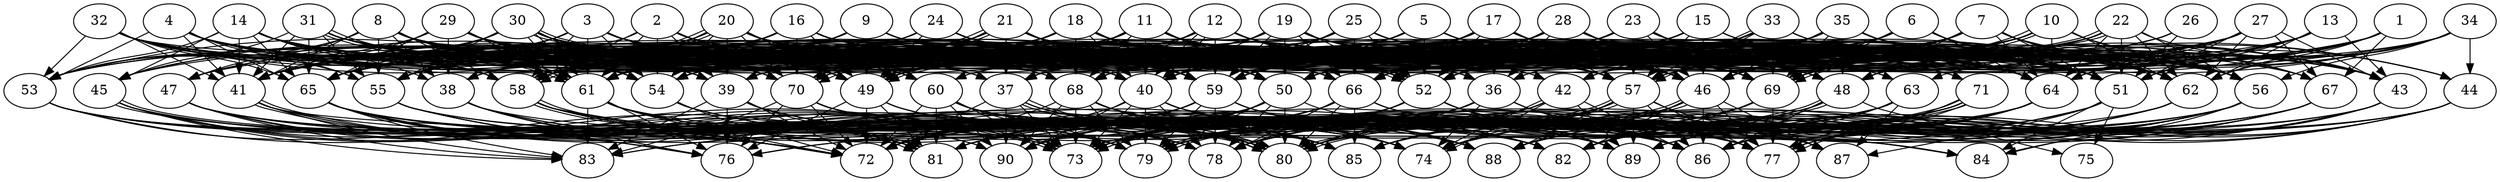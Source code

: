 // DAG automatically generated by daggen at Wed Apr 12 12:23:39 2017
// ./daggen --dot -n 90 --jump=1 --fat=0.8 --regularity=0.8 --density=0.8 
digraph G {
  1 [size="19517939494", alpha="0.12"]
  1 -> 39 [size ="536870912"]
  1 -> 48 [size ="536870912"]
  1 -> 51 [size ="536870912"]
  1 -> 55 [size ="536870912"]
  1 -> 62 [size ="536870912"]
  1 -> 63 [size ="536870912"]
  1 -> 64 [size ="536870912"]
  1 -> 66 [size ="536870912"]
  1 -> 67 [size ="536870912"]
  1 -> 69 [size ="536870912"]
  2 [size="1073741824000", alpha="0.19"]
  2 -> 39 [size ="838860800"]
  2 -> 46 [size ="838860800"]
  2 -> 49 [size ="838860800"]
  2 -> 54 [size ="838860800"]
  2 -> 55 [size ="838860800"]
  2 -> 58 [size ="838860800"]
  2 -> 61 [size ="838860800"]
  2 -> 62 [size ="838860800"]
  2 -> 66 [size ="838860800"]
  2 -> 69 [size ="838860800"]
  3 [size="359174995740", alpha="0.19"]
  3 -> 41 [size ="411041792"]
  3 -> 46 [size ="411041792"]
  3 -> 47 [size ="411041792"]
  3 -> 48 [size ="411041792"]
  3 -> 49 [size ="411041792"]
  3 -> 50 [size ="411041792"]
  3 -> 54 [size ="411041792"]
  3 -> 55 [size ="411041792"]
  3 -> 57 [size ="411041792"]
  3 -> 58 [size ="411041792"]
  3 -> 59 [size ="411041792"]
  3 -> 61 [size ="411041792"]
  3 -> 62 [size ="411041792"]
  3 -> 70 [size ="411041792"]
  4 [size="368293445632", alpha="0.12"]
  4 -> 37 [size ="411041792"]
  4 -> 39 [size ="411041792"]
  4 -> 41 [size ="411041792"]
  4 -> 46 [size ="411041792"]
  4 -> 49 [size ="411041792"]
  4 -> 52 [size ="411041792"]
  4 -> 53 [size ="411041792"]
  4 -> 55 [size ="411041792"]
  4 -> 58 [size ="411041792"]
  4 -> 59 [size ="411041792"]
  4 -> 60 [size ="411041792"]
  4 -> 62 [size ="411041792"]
  4 -> 65 [size ="411041792"]
  4 -> 68 [size ="411041792"]
  5 [size="542872304003", alpha="0.02"]
  5 -> 38 [size ="838860800"]
  5 -> 46 [size ="838860800"]
  5 -> 49 [size ="838860800"]
  5 -> 51 [size ="838860800"]
  5 -> 52 [size ="838860800"]
  5 -> 54 [size ="838860800"]
  5 -> 56 [size ="838860800"]
  5 -> 59 [size ="838860800"]
  5 -> 60 [size ="838860800"]
  5 -> 61 [size ="838860800"]
  5 -> 64 [size ="838860800"]
  6 [size="782757789696", alpha="0.02"]
  6 -> 36 [size ="679477248"]
  6 -> 39 [size ="679477248"]
  6 -> 46 [size ="679477248"]
  6 -> 49 [size ="679477248"]
  6 -> 51 [size ="679477248"]
  6 -> 52 [size ="679477248"]
  6 -> 54 [size ="679477248"]
  6 -> 55 [size ="679477248"]
  6 -> 56 [size ="679477248"]
  6 -> 59 [size ="679477248"]
  6 -> 62 [size ="679477248"]
  6 -> 64 [size ="679477248"]
  6 -> 69 [size ="679477248"]
  7 [size="1010534807758", alpha="0.14"]
  7 -> 37 [size ="679477248"]
  7 -> 41 [size ="679477248"]
  7 -> 43 [size ="679477248"]
  7 -> 46 [size ="679477248"]
  7 -> 48 [size ="679477248"]
  7 -> 49 [size ="679477248"]
  7 -> 51 [size ="679477248"]
  7 -> 54 [size ="679477248"]
  7 -> 56 [size ="679477248"]
  7 -> 57 [size ="679477248"]
  7 -> 59 [size ="679477248"]
  7 -> 61 [size ="679477248"]
  7 -> 62 [size ="679477248"]
  7 -> 64 [size ="679477248"]
  7 -> 69 [size ="679477248"]
  7 -> 70 [size ="679477248"]
  8 [size="3522626045", alpha="0.18"]
  8 -> 38 [size ="134217728"]
  8 -> 39 [size ="134217728"]
  8 -> 40 [size ="134217728"]
  8 -> 41 [size ="134217728"]
  8 -> 46 [size ="134217728"]
  8 -> 47 [size ="134217728"]
  8 -> 49 [size ="134217728"]
  8 -> 50 [size ="134217728"]
  8 -> 53 [size ="134217728"]
  8 -> 54 [size ="134217728"]
  8 -> 55 [size ="134217728"]
  8 -> 56 [size ="134217728"]
  8 -> 57 [size ="134217728"]
  8 -> 58 [size ="134217728"]
  8 -> 59 [size ="134217728"]
  8 -> 61 [size ="134217728"]
  8 -> 64 [size ="134217728"]
  8 -> 66 [size ="134217728"]
  8 -> 69 [size ="134217728"]
  8 -> 70 [size ="134217728"]
  9 [size="782757789696", alpha="0.16"]
  9 -> 36 [size ="679477248"]
  9 -> 41 [size ="679477248"]
  9 -> 48 [size ="679477248"]
  9 -> 49 [size ="679477248"]
  9 -> 51 [size ="679477248"]
  9 -> 54 [size ="679477248"]
  9 -> 55 [size ="679477248"]
  9 -> 57 [size ="679477248"]
  9 -> 58 [size ="679477248"]
  9 -> 59 [size ="679477248"]
  9 -> 61 [size ="679477248"]
  9 -> 64 [size ="679477248"]
  9 -> 65 [size ="679477248"]
  9 -> 69 [size ="679477248"]
  10 [size="28991029248", alpha="0.16"]
  10 -> 39 [size ="75497472"]
  10 -> 40 [size ="75497472"]
  10 -> 46 [size ="75497472"]
  10 -> 56 [size ="75497472"]
  10 -> 57 [size ="75497472"]
  10 -> 58 [size ="75497472"]
  10 -> 60 [size ="75497472"]
  10 -> 61 [size ="75497472"]
  10 -> 62 [size ="75497472"]
  10 -> 64 [size ="75497472"]
  10 -> 67 [size ="75497472"]
  10 -> 68 [size ="75497472"]
  10 -> 69 [size ="75497472"]
  10 -> 69 [size ="75497472"]
  11 [size="180032959065", alpha="0.02"]
  11 -> 37 [size ="209715200"]
  11 -> 38 [size ="209715200"]
  11 -> 39 [size ="209715200"]
  11 -> 40 [size ="209715200"]
  11 -> 41 [size ="209715200"]
  11 -> 42 [size ="209715200"]
  11 -> 43 [size ="209715200"]
  11 -> 46 [size ="209715200"]
  11 -> 47 [size ="209715200"]
  11 -> 48 [size ="209715200"]
  11 -> 49 [size ="209715200"]
  11 -> 50 [size ="209715200"]
  11 -> 51 [size ="209715200"]
  11 -> 54 [size ="209715200"]
  11 -> 55 [size ="209715200"]
  11 -> 56 [size ="209715200"]
  11 -> 58 [size ="209715200"]
  11 -> 61 [size ="209715200"]
  11 -> 62 [size ="209715200"]
  11 -> 64 [size ="209715200"]
  11 -> 65 [size ="209715200"]
  11 -> 66 [size ="209715200"]
  11 -> 68 [size ="209715200"]
  11 -> 69 [size ="209715200"]
  11 -> 71 [size ="209715200"]
  12 [size="25001352814", alpha="0.15"]
  12 -> 36 [size ="536870912"]
  12 -> 39 [size ="536870912"]
  12 -> 40 [size ="536870912"]
  12 -> 40 [size ="536870912"]
  12 -> 46 [size ="536870912"]
  12 -> 48 [size ="536870912"]
  12 -> 49 [size ="536870912"]
  12 -> 52 [size ="536870912"]
  12 -> 54 [size ="536870912"]
  12 -> 59 [size ="536870912"]
  12 -> 61 [size ="536870912"]
  12 -> 62 [size ="536870912"]
  12 -> 64 [size ="536870912"]
  12 -> 65 [size ="536870912"]
  12 -> 68 [size ="536870912"]
  12 -> 69 [size ="536870912"]
  13 [size="271399048267", alpha="0.16"]
  13 -> 40 [size ="838860800"]
  13 -> 42 [size ="838860800"]
  13 -> 43 [size ="838860800"]
  13 -> 48 [size ="838860800"]
  13 -> 50 [size ="838860800"]
  13 -> 51 [size ="838860800"]
  13 -> 52 [size ="838860800"]
  13 -> 62 [size ="838860800"]
  13 -> 64 [size ="838860800"]
  13 -> 66 [size ="838860800"]
  13 -> 69 [size ="838860800"]
  14 [size="31738849302", alpha="0.18"]
  14 -> 37 [size ="33554432"]
  14 -> 38 [size ="33554432"]
  14 -> 41 [size ="33554432"]
  14 -> 45 [size ="33554432"]
  14 -> 49 [size ="33554432"]
  14 -> 50 [size ="33554432"]
  14 -> 51 [size ="33554432"]
  14 -> 52 [size ="33554432"]
  14 -> 53 [size ="33554432"]
  14 -> 57 [size ="33554432"]
  14 -> 58 [size ="33554432"]
  14 -> 59 [size ="33554432"]
  14 -> 61 [size ="33554432"]
  14 -> 64 [size ="33554432"]
  14 -> 65 [size ="33554432"]
  14 -> 69 [size ="33554432"]
  14 -> 70 [size ="33554432"]
  15 [size="14085773575", alpha="0.15"]
  15 -> 37 [size ="301989888"]
  15 -> 46 [size ="301989888"]
  15 -> 50 [size ="301989888"]
  15 -> 51 [size ="301989888"]
  15 -> 52 [size ="301989888"]
  15 -> 54 [size ="301989888"]
  15 -> 57 [size ="301989888"]
  15 -> 58 [size ="301989888"]
  15 -> 59 [size ="301989888"]
  15 -> 62 [size ="301989888"]
  15 -> 64 [size ="301989888"]
  15 -> 70 [size ="301989888"]
  16 [size="8589934592", alpha="0.17"]
  16 -> 38 [size ="33554432"]
  16 -> 40 [size ="33554432"]
  16 -> 41 [size ="33554432"]
  16 -> 47 [size ="33554432"]
  16 -> 48 [size ="33554432"]
  16 -> 49 [size ="33554432"]
  16 -> 50 [size ="33554432"]
  16 -> 51 [size ="33554432"]
  16 -> 52 [size ="33554432"]
  16 -> 55 [size ="33554432"]
  16 -> 57 [size ="33554432"]
  16 -> 58 [size ="33554432"]
  16 -> 59 [size ="33554432"]
  16 -> 61 [size ="33554432"]
  16 -> 62 [size ="33554432"]
  16 -> 64 [size ="33554432"]
  16 -> 65 [size ="33554432"]
  16 -> 66 [size ="33554432"]
  16 -> 69 [size ="33554432"]
  16 -> 70 [size ="33554432"]
  17 [size="1073741824000", alpha="0.03"]
  17 -> 36 [size ="838860800"]
  17 -> 37 [size ="838860800"]
  17 -> 41 [size ="838860800"]
  17 -> 43 [size ="838860800"]
  17 -> 46 [size ="838860800"]
  17 -> 49 [size ="838860800"]
  17 -> 50 [size ="838860800"]
  17 -> 51 [size ="838860800"]
  17 -> 52 [size ="838860800"]
  17 -> 53 [size ="838860800"]
  17 -> 55 [size ="838860800"]
  17 -> 57 [size ="838860800"]
  17 -> 58 [size ="838860800"]
  17 -> 59 [size ="838860800"]
  17 -> 62 [size ="838860800"]
  17 -> 63 [size ="838860800"]
  17 -> 64 [size ="838860800"]
  17 -> 65 [size ="838860800"]
  17 -> 66 [size ="838860800"]
  17 -> 67 [size ="838860800"]
  17 -> 69 [size ="838860800"]
  17 -> 70 [size ="838860800"]
  18 [size="2334329470", alpha="0.12"]
  18 -> 36 [size ="75497472"]
  18 -> 38 [size ="75497472"]
  18 -> 40 [size ="75497472"]
  18 -> 41 [size ="75497472"]
  18 -> 43 [size ="75497472"]
  18 -> 46 [size ="75497472"]
  18 -> 49 [size ="75497472"]
  18 -> 50 [size ="75497472"]
  18 -> 51 [size ="75497472"]
  18 -> 52 [size ="75497472"]
  18 -> 53 [size ="75497472"]
  18 -> 54 [size ="75497472"]
  18 -> 55 [size ="75497472"]
  18 -> 58 [size ="75497472"]
  18 -> 59 [size ="75497472"]
  18 -> 62 [size ="75497472"]
  18 -> 64 [size ="75497472"]
  18 -> 65 [size ="75497472"]
  18 -> 66 [size ="75497472"]
  18 -> 67 [size ="75497472"]
  18 -> 68 [size ="75497472"]
  18 -> 70 [size ="75497472"]
  19 [size="33556642413", alpha="0.13"]
  19 -> 38 [size ="679477248"]
  19 -> 40 [size ="679477248"]
  19 -> 43 [size ="679477248"]
  19 -> 46 [size ="679477248"]
  19 -> 49 [size ="679477248"]
  19 -> 50 [size ="679477248"]
  19 -> 51 [size ="679477248"]
  19 -> 52 [size ="679477248"]
  19 -> 54 [size ="679477248"]
  19 -> 55 [size ="679477248"]
  19 -> 57 [size ="679477248"]
  19 -> 58 [size ="679477248"]
  19 -> 59 [size ="679477248"]
  19 -> 64 [size ="679477248"]
  19 -> 66 [size ="679477248"]
  19 -> 69 [size ="679477248"]
  19 -> 70 [size ="679477248"]
  20 [size="137810334844", alpha="0.08"]
  20 -> 37 [size ="209715200"]
  20 -> 39 [size ="209715200"]
  20 -> 40 [size ="209715200"]
  20 -> 43 [size ="209715200"]
  20 -> 49 [size ="209715200"]
  20 -> 50 [size ="209715200"]
  20 -> 51 [size ="209715200"]
  20 -> 52 [size ="209715200"]
  20 -> 54 [size ="209715200"]
  20 -> 55 [size ="209715200"]
  20 -> 58 [size ="209715200"]
  20 -> 58 [size ="209715200"]
  20 -> 59 [size ="209715200"]
  20 -> 60 [size ="209715200"]
  20 -> 61 [size ="209715200"]
  20 -> 65 [size ="209715200"]
  20 -> 66 [size ="209715200"]
  20 -> 68 [size ="209715200"]
  20 -> 69 [size ="209715200"]
  20 -> 70 [size ="209715200"]
  21 [size="122423096889", alpha="0.09"]
  21 -> 37 [size ="209715200"]
  21 -> 38 [size ="209715200"]
  21 -> 39 [size ="209715200"]
  21 -> 40 [size ="209715200"]
  21 -> 46 [size ="209715200"]
  21 -> 48 [size ="209715200"]
  21 -> 49 [size ="209715200"]
  21 -> 50 [size ="209715200"]
  21 -> 51 [size ="209715200"]
  21 -> 52 [size ="209715200"]
  21 -> 54 [size ="209715200"]
  21 -> 55 [size ="209715200"]
  21 -> 58 [size ="209715200"]
  21 -> 59 [size ="209715200"]
  21 -> 61 [size ="209715200"]
  21 -> 64 [size ="209715200"]
  21 -> 66 [size ="209715200"]
  21 -> 69 [size ="209715200"]
  21 -> 70 [size ="209715200"]
  21 -> 70 [size ="209715200"]
  22 [size="326217353351", alpha="0.08"]
  22 -> 37 [size ="838860800"]
  22 -> 39 [size ="838860800"]
  22 -> 40 [size ="838860800"]
  22 -> 43 [size ="838860800"]
  22 -> 46 [size ="838860800"]
  22 -> 49 [size ="838860800"]
  22 -> 49 [size ="838860800"]
  22 -> 50 [size ="838860800"]
  22 -> 51 [size ="838860800"]
  22 -> 56 [size ="838860800"]
  22 -> 57 [size ="838860800"]
  22 -> 59 [size ="838860800"]
  22 -> 62 [size ="838860800"]
  22 -> 64 [size ="838860800"]
  22 -> 69 [size ="838860800"]
  22 -> 70 [size ="838860800"]
  23 [size="782757789696", alpha="0.16"]
  23 -> 39 [size ="679477248"]
  23 -> 40 [size ="679477248"]
  23 -> 43 [size ="679477248"]
  23 -> 44 [size ="679477248"]
  23 -> 46 [size ="679477248"]
  23 -> 49 [size ="679477248"]
  23 -> 51 [size ="679477248"]
  23 -> 52 [size ="679477248"]
  23 -> 53 [size ="679477248"]
  23 -> 54 [size ="679477248"]
  23 -> 56 [size ="679477248"]
  23 -> 57 [size ="679477248"]
  23 -> 58 [size ="679477248"]
  23 -> 59 [size ="679477248"]
  23 -> 61 [size ="679477248"]
  23 -> 64 [size ="679477248"]
  23 -> 65 [size ="679477248"]
  23 -> 66 [size ="679477248"]
  23 -> 69 [size ="679477248"]
  23 -> 71 [size ="679477248"]
  24 [size="36034649149", alpha="0.16"]
  24 -> 45 [size ="679477248"]
  24 -> 46 [size ="679477248"]
  24 -> 49 [size ="679477248"]
  24 -> 51 [size ="679477248"]
  24 -> 54 [size ="679477248"]
  24 -> 57 [size ="679477248"]
  24 -> 59 [size ="679477248"]
  24 -> 61 [size ="679477248"]
  24 -> 65 [size ="679477248"]
  24 -> 66 [size ="679477248"]
  24 -> 69 [size ="679477248"]
  25 [size="593428509894", alpha="0.03"]
  25 -> 38 [size ="838860800"]
  25 -> 40 [size ="838860800"]
  25 -> 46 [size ="838860800"]
  25 -> 47 [size ="838860800"]
  25 -> 51 [size ="838860800"]
  25 -> 52 [size ="838860800"]
  25 -> 57 [size ="838860800"]
  25 -> 58 [size ="838860800"]
  25 -> 59 [size ="838860800"]
  25 -> 61 [size ="838860800"]
  25 -> 62 [size ="838860800"]
  25 -> 64 [size ="838860800"]
  25 -> 66 [size ="838860800"]
  26 [size="549755813888", alpha="0.13"]
  26 -> 46 [size ="536870912"]
  26 -> 50 [size ="536870912"]
  26 -> 51 [size ="536870912"]
  26 -> 57 [size ="536870912"]
  26 -> 59 [size ="536870912"]
  27 [size="368293445632", alpha="0.02"]
  27 -> 41 [size ="411041792"]
  27 -> 43 [size ="411041792"]
  27 -> 48 [size ="411041792"]
  27 -> 49 [size ="411041792"]
  27 -> 51 [size ="411041792"]
  27 -> 52 [size ="411041792"]
  27 -> 59 [size ="411041792"]
  27 -> 62 [size ="411041792"]
  27 -> 64 [size ="411041792"]
  27 -> 65 [size ="411041792"]
  27 -> 66 [size ="411041792"]
  27 -> 67 [size ="411041792"]
  27 -> 68 [size ="411041792"]
  27 -> 69 [size ="411041792"]
  28 [size="549755813888", alpha="0.03"]
  28 -> 36 [size ="536870912"]
  28 -> 40 [size ="536870912"]
  28 -> 41 [size ="536870912"]
  28 -> 43 [size ="536870912"]
  28 -> 44 [size ="536870912"]
  28 -> 46 [size ="536870912"]
  28 -> 48 [size ="536870912"]
  28 -> 49 [size ="536870912"]
  28 -> 50 [size ="536870912"]
  28 -> 51 [size ="536870912"]
  28 -> 52 [size ="536870912"]
  28 -> 53 [size ="536870912"]
  28 -> 54 [size ="536870912"]
  28 -> 59 [size ="536870912"]
  28 -> 61 [size ="536870912"]
  28 -> 62 [size ="536870912"]
  28 -> 64 [size ="536870912"]
  28 -> 65 [size ="536870912"]
  29 [size="1073741824000", alpha="0.18"]
  29 -> 36 [size ="838860800"]
  29 -> 38 [size ="838860800"]
  29 -> 39 [size ="838860800"]
  29 -> 40 [size ="838860800"]
  29 -> 41 [size ="838860800"]
  29 -> 46 [size ="838860800"]
  29 -> 48 [size ="838860800"]
  29 -> 52 [size ="838860800"]
  29 -> 53 [size ="838860800"]
  29 -> 54 [size ="838860800"]
  29 -> 57 [size ="838860800"]
  29 -> 59 [size ="838860800"]
  29 -> 61 [size ="838860800"]
  29 -> 65 [size ="838860800"]
  29 -> 66 [size ="838860800"]
  29 -> 70 [size ="838860800"]
  30 [size="41430133530", alpha="0.13"]
  30 -> 39 [size ="679477248"]
  30 -> 42 [size ="679477248"]
  30 -> 45 [size ="679477248"]
  30 -> 46 [size ="679477248"]
  30 -> 49 [size ="679477248"]
  30 -> 51 [size ="679477248"]
  30 -> 52 [size ="679477248"]
  30 -> 52 [size ="679477248"]
  30 -> 53 [size ="679477248"]
  30 -> 54 [size ="679477248"]
  30 -> 55 [size ="679477248"]
  30 -> 61 [size ="679477248"]
  30 -> 61 [size ="679477248"]
  30 -> 63 [size ="679477248"]
  30 -> 65 [size ="679477248"]
  30 -> 66 [size ="679477248"]
  30 -> 70 [size ="679477248"]
  31 [size="782757789696", alpha="0.14"]
  31 -> 39 [size ="679477248"]
  31 -> 40 [size ="679477248"]
  31 -> 41 [size ="679477248"]
  31 -> 45 [size ="679477248"]
  31 -> 49 [size ="679477248"]
  31 -> 51 [size ="679477248"]
  31 -> 52 [size ="679477248"]
  31 -> 54 [size ="679477248"]
  31 -> 55 [size ="679477248"]
  31 -> 57 [size ="679477248"]
  31 -> 61 [size ="679477248"]
  31 -> 61 [size ="679477248"]
  31 -> 64 [size ="679477248"]
  31 -> 65 [size ="679477248"]
  31 -> 69 [size ="679477248"]
  32 [size="2061283435", alpha="0.04"]
  32 -> 40 [size ="134217728"]
  32 -> 41 [size ="134217728"]
  32 -> 49 [size ="134217728"]
  32 -> 53 [size ="134217728"]
  32 -> 54 [size ="134217728"]
  32 -> 55 [size ="134217728"]
  32 -> 56 [size ="134217728"]
  32 -> 57 [size ="134217728"]
  32 -> 58 [size ="134217728"]
  32 -> 59 [size ="134217728"]
  32 -> 61 [size ="134217728"]
  32 -> 64 [size ="134217728"]
  32 -> 65 [size ="134217728"]
  33 [size="257195125798", alpha="0.04"]
  33 -> 36 [size ="301989888"]
  33 -> 42 [size ="301989888"]
  33 -> 45 [size ="301989888"]
  33 -> 49 [size ="301989888"]
  33 -> 52 [size ="301989888"]
  33 -> 56 [size ="301989888"]
  33 -> 57 [size ="301989888"]
  33 -> 57 [size ="301989888"]
  33 -> 59 [size ="301989888"]
  33 -> 61 [size ="301989888"]
  33 -> 64 [size ="301989888"]
  33 -> 66 [size ="301989888"]
  33 -> 69 [size ="301989888"]
  34 [size="2496468162", alpha="0.01"]
  34 -> 44 [size ="209715200"]
  34 -> 46 [size ="209715200"]
  34 -> 50 [size ="209715200"]
  34 -> 51 [size ="209715200"]
  34 -> 52 [size ="209715200"]
  34 -> 56 [size ="209715200"]
  34 -> 57 [size ="209715200"]
  34 -> 61 [size ="209715200"]
  34 -> 62 [size ="209715200"]
  34 -> 64 [size ="209715200"]
  35 [size="231928233984", alpha="0.04"]
  35 -> 36 [size ="301989888"]
  35 -> 38 [size ="301989888"]
  35 -> 39 [size ="301989888"]
  35 -> 41 [size ="301989888"]
  35 -> 44 [size ="301989888"]
  35 -> 46 [size ="301989888"]
  35 -> 48 [size ="301989888"]
  35 -> 51 [size ="301989888"]
  35 -> 52 [size ="301989888"]
  35 -> 56 [size ="301989888"]
  35 -> 58 [size ="301989888"]
  35 -> 61 [size ="301989888"]
  35 -> 62 [size ="301989888"]
  35 -> 64 [size ="301989888"]
  35 -> 69 [size ="301989888"]
  35 -> 70 [size ="301989888"]
  36 [size="784418654213", alpha="0.16"]
  36 -> 72 [size ="679477248"]
  36 -> 74 [size ="679477248"]
  36 -> 77 [size ="679477248"]
  36 -> 80 [size ="679477248"]
  36 -> 81 [size ="679477248"]
  36 -> 86 [size ="679477248"]
  36 -> 90 [size ="679477248"]
  37 [size="311921030676", alpha="0.04"]
  37 -> 72 [size ="209715200"]
  37 -> 73 [size ="209715200"]
  37 -> 80 [size ="209715200"]
  37 -> 80 [size ="209715200"]
  37 -> 82 [size ="209715200"]
  37 -> 86 [size ="209715200"]
  37 -> 88 [size ="209715200"]
  37 -> 90 [size ="209715200"]
  38 [size="782757789696", alpha="0.15"]
  38 -> 72 [size ="679477248"]
  38 -> 76 [size ="679477248"]
  38 -> 79 [size ="679477248"]
  38 -> 82 [size ="679477248"]
  38 -> 90 [size ="679477248"]
  39 [size="4894004474", alpha="0.13"]
  39 -> 72 [size ="209715200"]
  39 -> 76 [size ="209715200"]
  39 -> 78 [size ="209715200"]
  39 -> 79 [size ="209715200"]
  39 -> 81 [size ="209715200"]
  39 -> 83 [size ="209715200"]
  39 -> 85 [size ="209715200"]
  40 [size="12997622052", alpha="0.17"]
  40 -> 72 [size ="209715200"]
  40 -> 73 [size ="209715200"]
  40 -> 74 [size ="209715200"]
  40 -> 77 [size ="209715200"]
  40 -> 78 [size ="209715200"]
  40 -> 79 [size ="209715200"]
  40 -> 82 [size ="209715200"]
  40 -> 86 [size ="209715200"]
  40 -> 90 [size ="209715200"]
  41 [size="3938690565", alpha="0.16"]
  41 -> 73 [size ="209715200"]
  41 -> 73 [size ="209715200"]
  41 -> 74 [size ="209715200"]
  41 -> 79 [size ="209715200"]
  41 -> 81 [size ="209715200"]
  41 -> 83 [size ="209715200"]
  41 -> 84 [size ="209715200"]
  42 [size="7863239567", alpha="0.15"]
  42 -> 73 [size ="134217728"]
  42 -> 74 [size ="134217728"]
  42 -> 74 [size ="134217728"]
  42 -> 78 [size ="134217728"]
  42 -> 79 [size ="134217728"]
  42 -> 81 [size ="134217728"]
  42 -> 86 [size ="134217728"]
  42 -> 89 [size ="134217728"]
  42 -> 90 [size ="134217728"]
  43 [size="271987560", alpha="0.17"]
  43 -> 73 [size ="33554432"]
  43 -> 74 [size ="33554432"]
  43 -> 80 [size ="33554432"]
  43 -> 82 [size ="33554432"]
  43 -> 84 [size ="33554432"]
  43 -> 86 [size ="33554432"]
  43 -> 89 [size ="33554432"]
  44 [size="9150916093", alpha="0.20"]
  44 -> 73 [size ="411041792"]
  44 -> 74 [size ="411041792"]
  44 -> 79 [size ="411041792"]
  44 -> 80 [size ="411041792"]
  44 -> 86 [size ="411041792"]
  44 -> 88 [size ="411041792"]
  44 -> 89 [size ="411041792"]
  45 [size="2177246268", alpha="0.01"]
  45 -> 72 [size ="75497472"]
  45 -> 73 [size ="75497472"]
  45 -> 80 [size ="75497472"]
  45 -> 80 [size ="75497472"]
  45 -> 81 [size ="75497472"]
  45 -> 83 [size ="75497472"]
  45 -> 88 [size ="75497472"]
  45 -> 89 [size ="75497472"]
  46 [size="326218599367", alpha="0.15"]
  46 -> 73 [size ="209715200"]
  46 -> 73 [size ="209715200"]
  46 -> 77 [size ="209715200"]
  46 -> 80 [size ="209715200"]
  46 -> 82 [size ="209715200"]
  46 -> 85 [size ="209715200"]
  46 -> 86 [size ="209715200"]
  46 -> 87 [size ="209715200"]
  46 -> 88 [size ="209715200"]
  47 [size="3151701802", alpha="0.13"]
  47 -> 72 [size ="134217728"]
  47 -> 73 [size ="134217728"]
  47 -> 74 [size ="134217728"]
  47 -> 80 [size ="134217728"]
  47 -> 83 [size ="134217728"]
  47 -> 86 [size ="134217728"]
  48 [size="68719476736", alpha="0.13"]
  48 -> 73 [size ="134217728"]
  48 -> 73 [size ="134217728"]
  48 -> 74 [size ="134217728"]
  48 -> 75 [size ="134217728"]
  48 -> 80 [size ="134217728"]
  48 -> 81 [size ="134217728"]
  48 -> 86 [size ="134217728"]
  49 [size="215700535194", alpha="0.14"]
  49 -> 72 [size ="209715200"]
  49 -> 74 [size ="209715200"]
  49 -> 76 [size ="209715200"]
  49 -> 78 [size ="209715200"]
  49 -> 80 [size ="209715200"]
  49 -> 81 [size ="209715200"]
  50 [size="231928233984", alpha="0.11"]
  50 -> 73 [size ="301989888"]
  50 -> 78 [size ="301989888"]
  50 -> 79 [size ="301989888"]
  50 -> 80 [size ="301989888"]
  50 -> 83 [size ="301989888"]
  50 -> 86 [size ="301989888"]
  50 -> 90 [size ="301989888"]
  51 [size="134217728000", alpha="0.20"]
  51 -> 75 [size ="209715200"]
  51 -> 79 [size ="209715200"]
  51 -> 84 [size ="209715200"]
  51 -> 86 [size ="209715200"]
  51 -> 87 [size ="209715200"]
  51 -> 89 [size ="209715200"]
  52 [size="4671550382", alpha="0.16"]
  52 -> 76 [size ="411041792"]
  52 -> 77 [size ="411041792"]
  52 -> 78 [size ="411041792"]
  52 -> 79 [size ="411041792"]
  52 -> 86 [size ="411041792"]
  52 -> 89 [size ="411041792"]
  53 [size="82788232690", alpha="0.16"]
  53 -> 72 [size ="209715200"]
  53 -> 73 [size ="209715200"]
  53 -> 76 [size ="209715200"]
  53 -> 78 [size ="209715200"]
  53 -> 79 [size ="209715200"]
  53 -> 85 [size ="209715200"]
  53 -> 88 [size ="209715200"]
  54 [size="28991029248", alpha="0.08"]
  54 -> 72 [size ="75497472"]
  54 -> 78 [size ="75497472"]
  54 -> 79 [size ="75497472"]
  54 -> 85 [size ="75497472"]
  55 [size="1386996085939", alpha="0.04"]
  55 -> 74 [size ="838860800"]
  55 -> 78 [size ="838860800"]
  55 -> 79 [size ="838860800"]
  55 -> 80 [size ="838860800"]
  55 -> 82 [size ="838860800"]
  55 -> 86 [size ="838860800"]
  56 [size="28991029248", alpha="0.13"]
  56 -> 72 [size ="75497472"]
  56 -> 74 [size ="75497472"]
  56 -> 77 [size ="75497472"]
  56 -> 78 [size ="75497472"]
  56 -> 79 [size ="75497472"]
  56 -> 80 [size ="75497472"]
  56 -> 81 [size ="75497472"]
  56 -> 82 [size ="75497472"]
  56 -> 84 [size ="75497472"]
  56 -> 86 [size ="75497472"]
  56 -> 88 [size ="75497472"]
  57 [size="28991029248", alpha="0.14"]
  57 -> 74 [size ="75497472"]
  57 -> 77 [size ="75497472"]
  57 -> 78 [size ="75497472"]
  57 -> 79 [size ="75497472"]
  57 -> 79 [size ="75497472"]
  57 -> 81 [size ="75497472"]
  57 -> 85 [size ="75497472"]
  57 -> 86 [size ="75497472"]
  57 -> 87 [size ="75497472"]
  57 -> 88 [size ="75497472"]
  57 -> 89 [size ="75497472"]
  58 [size="739250625308", alpha="0.01"]
  58 -> 72 [size ="536870912"]
  58 -> 73 [size ="536870912"]
  58 -> 74 [size ="536870912"]
  58 -> 79 [size ="536870912"]
  58 -> 81 [size ="536870912"]
  58 -> 81 [size ="536870912"]
  58 -> 86 [size ="536870912"]
  58 -> 88 [size ="536870912"]
  58 -> 90 [size ="536870912"]
  59 [size="74003284624", alpha="0.15"]
  59 -> 78 [size ="75497472"]
  59 -> 79 [size ="75497472"]
  59 -> 81 [size ="75497472"]
  59 -> 82 [size ="75497472"]
  59 -> 83 [size ="75497472"]
  59 -> 88 [size ="75497472"]
  59 -> 89 [size ="75497472"]
  59 -> 90 [size ="75497472"]
  60 [size="33834859020", alpha="0.02"]
  60 -> 72 [size ="536870912"]
  60 -> 73 [size ="536870912"]
  60 -> 79 [size ="536870912"]
  60 -> 81 [size ="536870912"]
  60 -> 82 [size ="536870912"]
  60 -> 84 [size ="536870912"]
  60 -> 86 [size ="536870912"]
  60 -> 90 [size ="536870912"]
  61 [size="2494283509", alpha="0.05"]
  61 -> 72 [size ="75497472"]
  61 -> 74 [size ="75497472"]
  61 -> 76 [size ="75497472"]
  61 -> 79 [size ="75497472"]
  61 -> 80 [size ="75497472"]
  61 -> 81 [size ="75497472"]
  61 -> 82 [size ="75497472"]
  61 -> 83 [size ="75497472"]
  61 -> 87 [size ="75497472"]
  61 -> 89 [size ="75497472"]
  62 [size="2534256952", alpha="0.02"]
  62 -> 72 [size ="75497472"]
  62 -> 74 [size ="75497472"]
  62 -> 78 [size ="75497472"]
  62 -> 79 [size ="75497472"]
  62 -> 82 [size ="75497472"]
  62 -> 85 [size ="75497472"]
  62 -> 86 [size ="75497472"]
  63 [size="9756743961", alpha="0.13"]
  63 -> 73 [size ="209715200"]
  63 -> 74 [size ="209715200"]
  63 -> 76 [size ="209715200"]
  63 -> 78 [size ="209715200"]
  63 -> 79 [size ="209715200"]
  63 -> 82 [size ="209715200"]
  63 -> 85 [size ="209715200"]
  63 -> 86 [size ="209715200"]
  63 -> 87 [size ="209715200"]
  64 [size="2496585246", alpha="0.09"]
  64 -> 72 [size ="134217728"]
  64 -> 74 [size ="134217728"]
  64 -> 77 [size ="134217728"]
  64 -> 78 [size ="134217728"]
  64 -> 79 [size ="134217728"]
  64 -> 80 [size ="134217728"]
  64 -> 82 [size ="134217728"]
  64 -> 85 [size ="134217728"]
  64 -> 86 [size ="134217728"]
  64 -> 88 [size ="134217728"]
  65 [size="231928233984", alpha="0.05"]
  65 -> 72 [size ="301989888"]
  65 -> 74 [size ="301989888"]
  65 -> 76 [size ="301989888"]
  65 -> 77 [size ="301989888"]
  65 -> 78 [size ="301989888"]
  65 -> 79 [size ="301989888"]
  65 -> 80 [size ="301989888"]
  65 -> 82 [size ="301989888"]
  65 -> 83 [size ="301989888"]
  65 -> 85 [size ="301989888"]
  65 -> 86 [size ="301989888"]
  66 [size="231928233984", alpha="0.13"]
  66 -> 72 [size ="301989888"]
  66 -> 73 [size ="301989888"]
  66 -> 77 [size ="301989888"]
  66 -> 78 [size ="301989888"]
  66 -> 80 [size ="301989888"]
  66 -> 84 [size ="301989888"]
  66 -> 85 [size ="301989888"]
  66 -> 86 [size ="301989888"]
  66 -> 90 [size ="301989888"]
  67 [size="19222904078", alpha="0.13"]
  67 -> 72 [size ="838860800"]
  67 -> 73 [size ="838860800"]
  67 -> 77 [size ="838860800"]
  67 -> 80 [size ="838860800"]
  67 -> 81 [size ="838860800"]
  67 -> 82 [size ="838860800"]
  67 -> 85 [size ="838860800"]
  67 -> 86 [size ="838860800"]
  68 [size="8438347625", alpha="0.07"]
  68 -> 72 [size ="134217728"]
  68 -> 73 [size ="134217728"]
  68 -> 74 [size ="134217728"]
  68 -> 79 [size ="134217728"]
  68 -> 80 [size ="134217728"]
  68 -> 82 [size ="134217728"]
  68 -> 85 [size ="134217728"]
  68 -> 86 [size ="134217728"]
  68 -> 90 [size ="134217728"]
  69 [size="229007026680", alpha="0.11"]
  69 -> 74 [size ="209715200"]
  69 -> 77 [size ="209715200"]
  69 -> 78 [size ="209715200"]
  69 -> 79 [size ="209715200"]
  69 -> 80 [size ="209715200"]
  69 -> 82 [size ="209715200"]
  69 -> 90 [size ="209715200"]
  70 [size="16931231303", alpha="0.11"]
  70 -> 72 [size ="33554432"]
  70 -> 74 [size ="33554432"]
  70 -> 76 [size ="33554432"]
  70 -> 77 [size ="33554432"]
  70 -> 78 [size ="33554432"]
  70 -> 79 [size ="33554432"]
  70 -> 80 [size ="33554432"]
  70 -> 83 [size ="33554432"]
  70 -> 85 [size ="33554432"]
  70 -> 89 [size ="33554432"]
  71 [size="53112002197", alpha="0.04"]
  71 -> 72 [size ="838860800"]
  71 -> 74 [size ="838860800"]
  71 -> 77 [size ="838860800"]
  71 -> 77 [size ="838860800"]
  71 -> 79 [size ="838860800"]
  71 -> 80 [size ="838860800"]
  71 -> 80 [size ="838860800"]
  71 -> 82 [size ="838860800"]
  71 -> 85 [size ="838860800"]
  71 -> 88 [size ="838860800"]
  72 [size="59693586397", alpha="0.14"]
  73 [size="28991029248", alpha="0.12"]
  74 [size="1461852997", alpha="0.03"]
  75 [size="13314692375", alpha="0.14"]
  76 [size="408173991472", alpha="0.01"]
  77 [size="28991029248", alpha="0.06"]
  78 [size="20305763938", alpha="0.19"]
  79 [size="8556133797", alpha="0.09"]
  80 [size="417923495515", alpha="0.12"]
  81 [size="5992029639", alpha="0.17"]
  82 [size="105851846208", alpha="0.16"]
  83 [size="37977996947", alpha="0.14"]
  84 [size="134101209756", alpha="0.10"]
  85 [size="68719476736", alpha="0.06"]
  86 [size="24003114090", alpha="0.19"]
  87 [size="329134605035", alpha="0.02"]
  88 [size="5381047894", alpha="0.18"]
  89 [size="549755813888", alpha="0.00"]
  90 [size="134217728000", alpha="0.09"]
}
